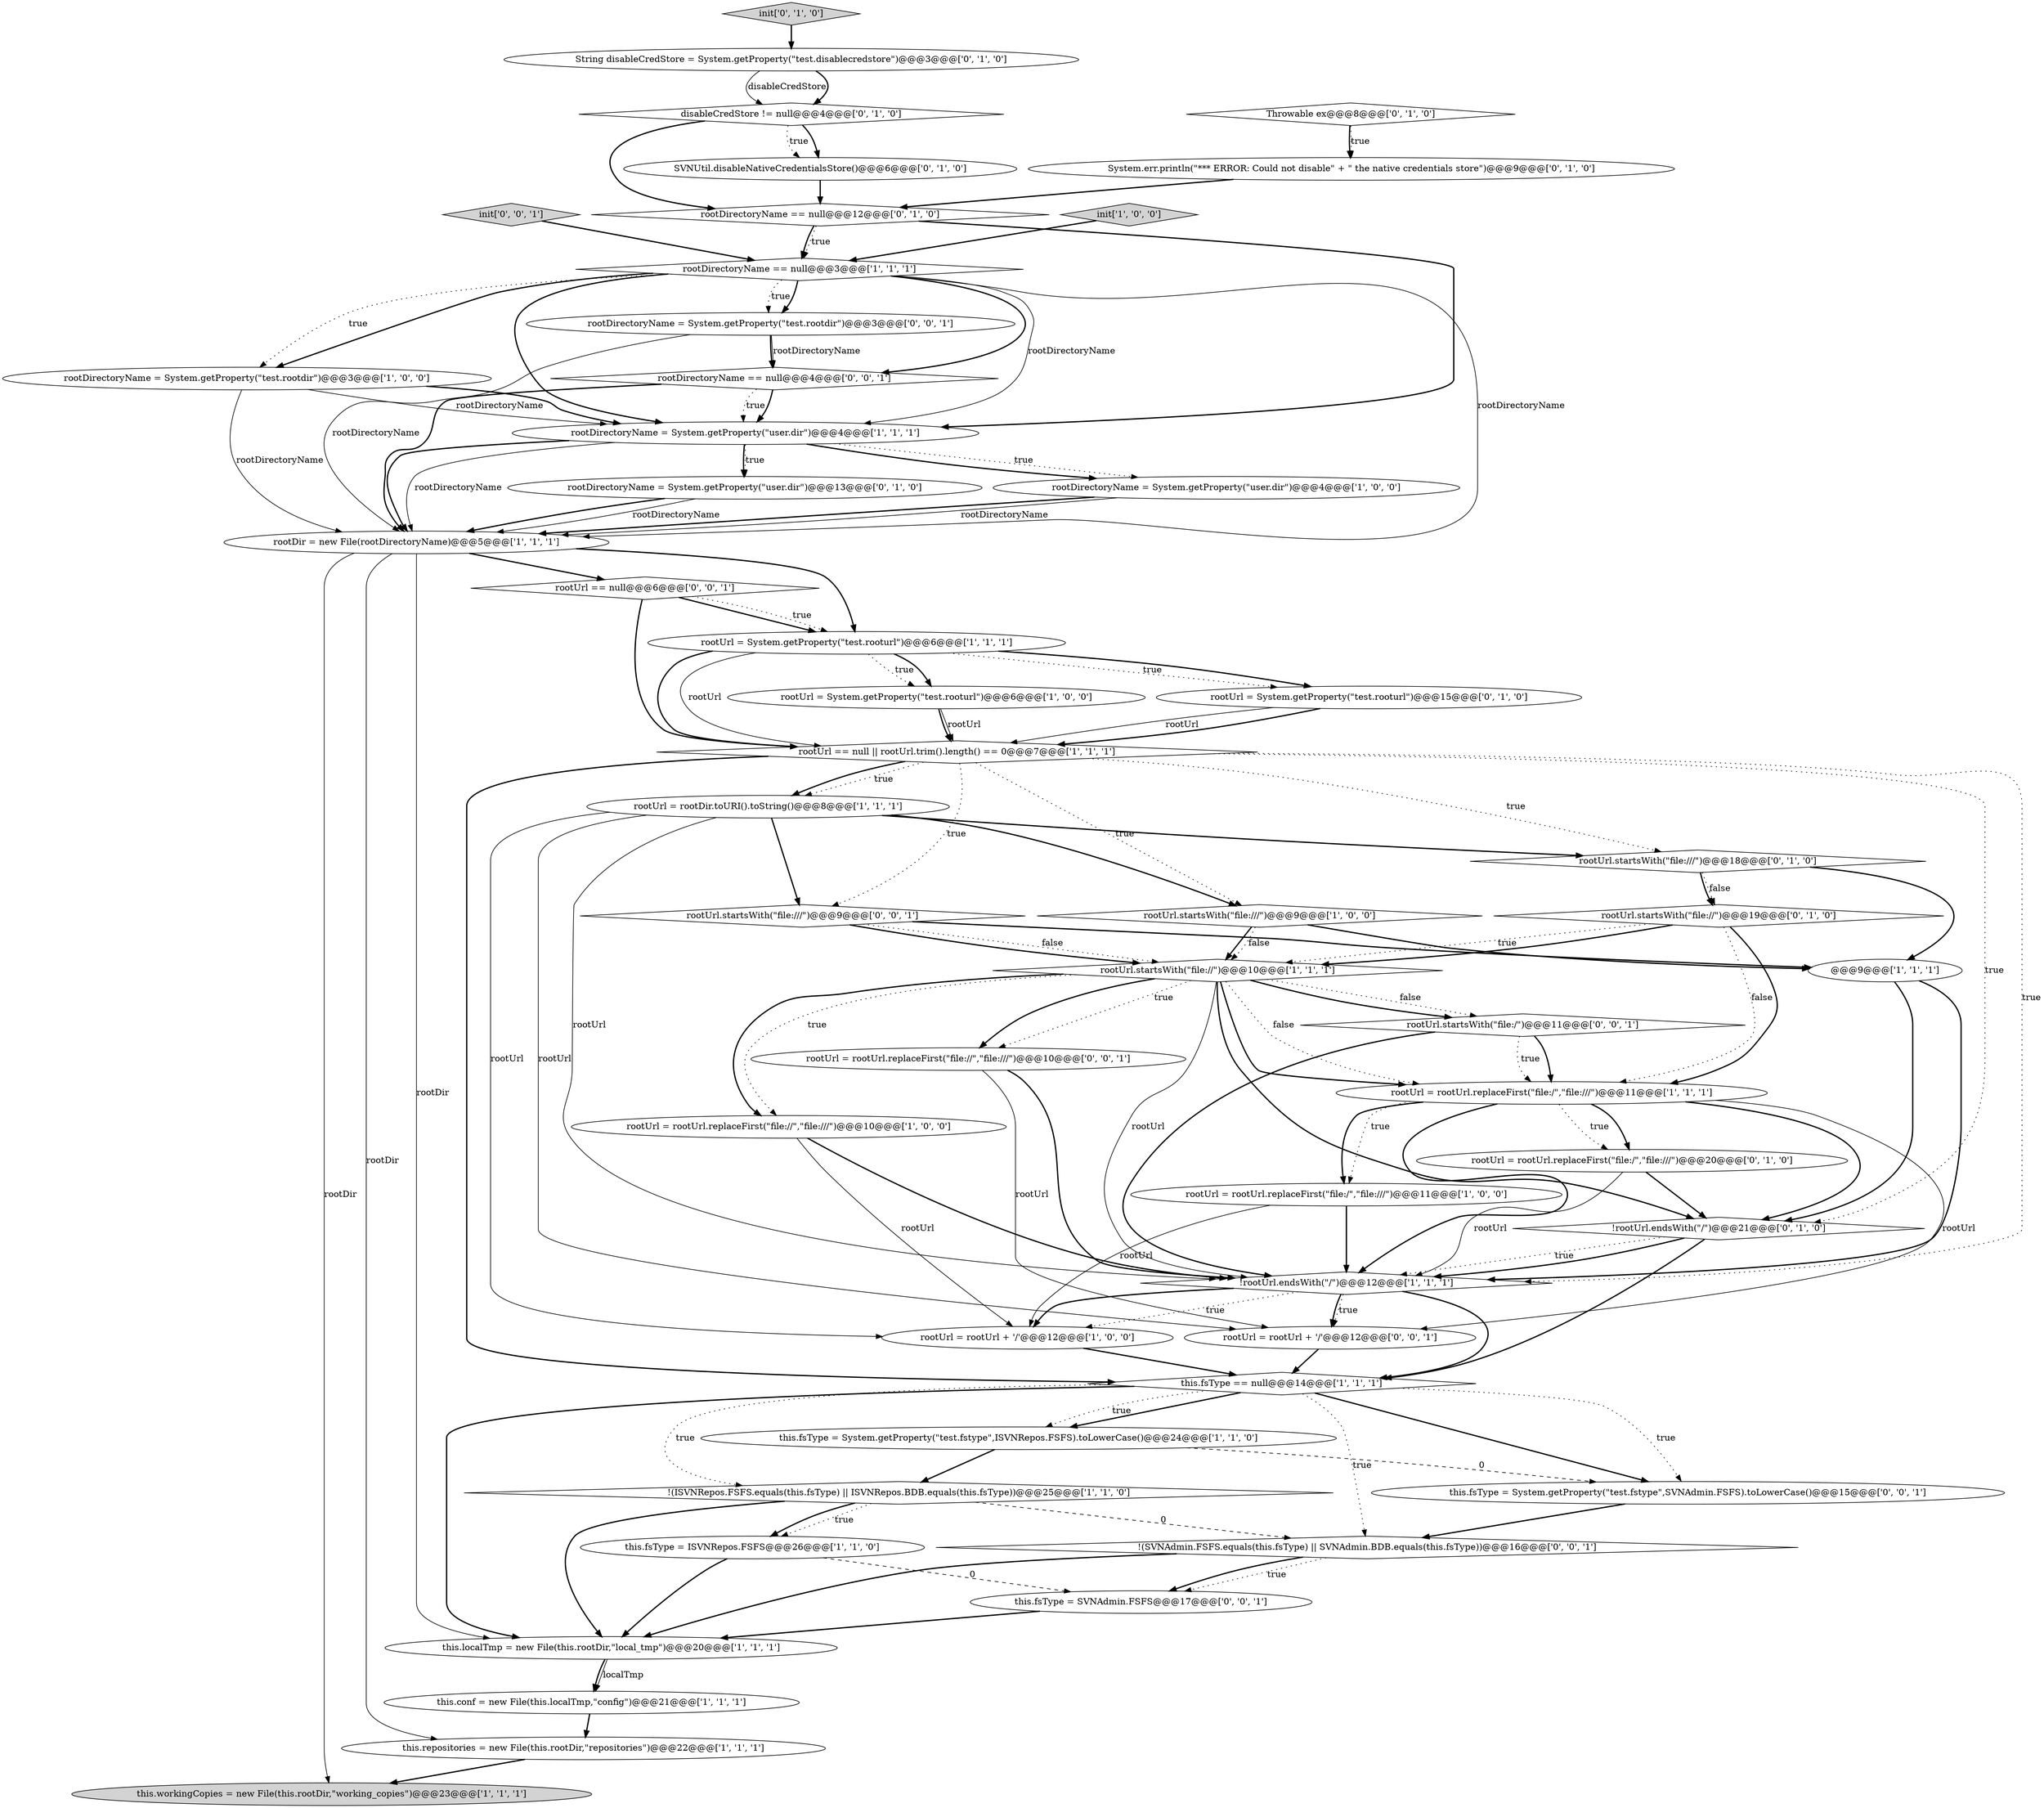 digraph {
45 [style = filled, label = "rootDirectoryName = System.getProperty(\"test.rootdir\")@@@3@@@['0', '0', '1']", fillcolor = white, shape = ellipse image = "AAA0AAABBB3BBB"];
17 [style = filled, label = "rootUrl = rootUrl.replaceFirst(\"file:/\",\"file:///\")@@@11@@@['1', '1', '1']", fillcolor = white, shape = ellipse image = "AAA0AAABBB1BBB"];
36 [style = filled, label = "SVNUtil.disableNativeCredentialsStore()@@@6@@@['0', '1', '0']", fillcolor = white, shape = ellipse image = "AAA1AAABBB2BBB"];
28 [style = filled, label = "rootUrl.startsWith(\"file:///\")@@@18@@@['0', '1', '0']", fillcolor = white, shape = diamond image = "AAA0AAABBB2BBB"];
48 [style = filled, label = "rootUrl = rootUrl + '/'@@@12@@@['0', '0', '1']", fillcolor = white, shape = ellipse image = "AAA0AAABBB3BBB"];
13 [style = filled, label = "rootDirectoryName = System.getProperty(\"user.dir\")@@@4@@@['1', '0', '0']", fillcolor = white, shape = ellipse image = "AAA0AAABBB1BBB"];
7 [style = filled, label = "this.localTmp = new File(this.rootDir,\"local_tmp\")@@@20@@@['1', '1', '1']", fillcolor = white, shape = ellipse image = "AAA0AAABBB1BBB"];
33 [style = filled, label = "!rootUrl.endsWith(\"/\")@@@21@@@['0', '1', '0']", fillcolor = white, shape = diamond image = "AAA0AAABBB2BBB"];
12 [style = filled, label = "this.fsType = System.getProperty(\"test.fstype\",ISVNRepos.FSFS).toLowerCase()@@@24@@@['1', '1', '0']", fillcolor = white, shape = ellipse image = "AAA0AAABBB1BBB"];
27 [style = filled, label = "rootUrl.startsWith(\"file://\")@@@19@@@['0', '1', '0']", fillcolor = white, shape = diamond image = "AAA0AAABBB2BBB"];
0 [style = filled, label = "rootUrl = System.getProperty(\"test.rooturl\")@@@6@@@['1', '0', '0']", fillcolor = white, shape = ellipse image = "AAA0AAABBB1BBB"];
22 [style = filled, label = "rootUrl == null || rootUrl.trim().length() == 0@@@7@@@['1', '1', '1']", fillcolor = white, shape = diamond image = "AAA0AAABBB1BBB"];
38 [style = filled, label = "disableCredStore != null@@@4@@@['0', '1', '0']", fillcolor = white, shape = diamond image = "AAA1AAABBB2BBB"];
34 [style = filled, label = "System.err.println(\"*** ERROR: Could not disable\" + \" the native credentials store\")@@@9@@@['0', '1', '0']", fillcolor = white, shape = ellipse image = "AAA1AAABBB2BBB"];
21 [style = filled, label = "rootDirectoryName == null@@@3@@@['1', '1', '1']", fillcolor = white, shape = diamond image = "AAA0AAABBB1BBB"];
24 [style = filled, label = "init['1', '0', '0']", fillcolor = lightgray, shape = diamond image = "AAA0AAABBB1BBB"];
32 [style = filled, label = "rootDirectoryName = System.getProperty(\"user.dir\")@@@13@@@['0', '1', '0']", fillcolor = white, shape = ellipse image = "AAA0AAABBB2BBB"];
18 [style = filled, label = "this.fsType = ISVNRepos.FSFS@@@26@@@['1', '1', '0']", fillcolor = white, shape = ellipse image = "AAA0AAABBB1BBB"];
49 [style = filled, label = "rootDirectoryName == null@@@4@@@['0', '0', '1']", fillcolor = white, shape = diamond image = "AAA0AAABBB3BBB"];
10 [style = filled, label = "rootUrl = rootUrl.replaceFirst(\"file:/\",\"file:///\")@@@11@@@['1', '0', '0']", fillcolor = white, shape = ellipse image = "AAA0AAABBB1BBB"];
20 [style = filled, label = "this.conf = new File(this.localTmp,\"config\")@@@21@@@['1', '1', '1']", fillcolor = white, shape = ellipse image = "AAA0AAABBB1BBB"];
8 [style = filled, label = "rootUrl.startsWith(\"file:///\")@@@9@@@['1', '0', '0']", fillcolor = white, shape = diamond image = "AAA0AAABBB1BBB"];
40 [style = filled, label = "this.fsType = SVNAdmin.FSFS@@@17@@@['0', '0', '1']", fillcolor = white, shape = ellipse image = "AAA0AAABBB3BBB"];
31 [style = filled, label = "String disableCredStore = System.getProperty(\"test.disablecredstore\")@@@3@@@['0', '1', '0']", fillcolor = white, shape = ellipse image = "AAA1AAABBB2BBB"];
43 [style = filled, label = "this.fsType = System.getProperty(\"test.fstype\",SVNAdmin.FSFS).toLowerCase()@@@15@@@['0', '0', '1']", fillcolor = white, shape = ellipse image = "AAA0AAABBB3BBB"];
42 [style = filled, label = "init['0', '0', '1']", fillcolor = lightgray, shape = diamond image = "AAA0AAABBB3BBB"];
37 [style = filled, label = "init['0', '1', '0']", fillcolor = lightgray, shape = diamond image = "AAA0AAABBB2BBB"];
5 [style = filled, label = "rootUrl = System.getProperty(\"test.rooturl\")@@@6@@@['1', '1', '1']", fillcolor = white, shape = ellipse image = "AAA0AAABBB1BBB"];
35 [style = filled, label = "Throwable ex@@@8@@@['0', '1', '0']", fillcolor = white, shape = diamond image = "AAA1AAABBB2BBB"];
46 [style = filled, label = "rootUrl == null@@@6@@@['0', '0', '1']", fillcolor = white, shape = diamond image = "AAA0AAABBB3BBB"];
6 [style = filled, label = "rootUrl = rootDir.toURI().toString()@@@8@@@['1', '1', '1']", fillcolor = white, shape = ellipse image = "AAA0AAABBB1BBB"];
2 [style = filled, label = "this.workingCopies = new File(this.rootDir,\"working_copies\")@@@23@@@['1', '1', '1']", fillcolor = lightgray, shape = ellipse image = "AAA0AAABBB1BBB"];
30 [style = filled, label = "rootUrl = rootUrl.replaceFirst(\"file:/\",\"file:///\")@@@20@@@['0', '1', '0']", fillcolor = white, shape = ellipse image = "AAA0AAABBB2BBB"];
23 [style = filled, label = "rootUrl.startsWith(\"file://\")@@@10@@@['1', '1', '1']", fillcolor = white, shape = diamond image = "AAA0AAABBB1BBB"];
29 [style = filled, label = "rootDirectoryName == null@@@12@@@['0', '1', '0']", fillcolor = white, shape = diamond image = "AAA0AAABBB2BBB"];
44 [style = filled, label = "rootUrl = rootUrl.replaceFirst(\"file://\",\"file:///\")@@@10@@@['0', '0', '1']", fillcolor = white, shape = ellipse image = "AAA0AAABBB3BBB"];
26 [style = filled, label = "rootUrl = System.getProperty(\"test.rooturl\")@@@15@@@['0', '1', '0']", fillcolor = white, shape = ellipse image = "AAA0AAABBB2BBB"];
3 [style = filled, label = "rootUrl = rootUrl.replaceFirst(\"file://\",\"file:///\")@@@10@@@['1', '0', '0']", fillcolor = white, shape = ellipse image = "AAA0AAABBB1BBB"];
47 [style = filled, label = "rootUrl.startsWith(\"file:///\")@@@9@@@['0', '0', '1']", fillcolor = white, shape = diamond image = "AAA0AAABBB3BBB"];
39 [style = filled, label = "rootUrl.startsWith(\"file:/\")@@@11@@@['0', '0', '1']", fillcolor = white, shape = diamond image = "AAA0AAABBB3BBB"];
19 [style = filled, label = "rootDir = new File(rootDirectoryName)@@@5@@@['1', '1', '1']", fillcolor = white, shape = ellipse image = "AAA0AAABBB1BBB"];
14 [style = filled, label = "@@@9@@@['1', '1', '1']", fillcolor = white, shape = ellipse image = "AAA0AAABBB1BBB"];
11 [style = filled, label = "rootUrl = rootUrl + '/'@@@12@@@['1', '0', '0']", fillcolor = white, shape = ellipse image = "AAA0AAABBB1BBB"];
1 [style = filled, label = "this.repositories = new File(this.rootDir,\"repositories\")@@@22@@@['1', '1', '1']", fillcolor = white, shape = ellipse image = "AAA0AAABBB1BBB"];
15 [style = filled, label = "!rootUrl.endsWith(\"/\")@@@12@@@['1', '1', '1']", fillcolor = white, shape = diamond image = "AAA0AAABBB1BBB"];
25 [style = filled, label = "rootDirectoryName = System.getProperty(\"user.dir\")@@@4@@@['1', '1', '1']", fillcolor = white, shape = ellipse image = "AAA0AAABBB1BBB"];
41 [style = filled, label = "!(SVNAdmin.FSFS.equals(this.fsType) || SVNAdmin.BDB.equals(this.fsType))@@@16@@@['0', '0', '1']", fillcolor = white, shape = diamond image = "AAA0AAABBB3BBB"];
9 [style = filled, label = "this.fsType == null@@@14@@@['1', '1', '1']", fillcolor = white, shape = diamond image = "AAA0AAABBB1BBB"];
16 [style = filled, label = "rootDirectoryName = System.getProperty(\"test.rootdir\")@@@3@@@['1', '0', '0']", fillcolor = white, shape = ellipse image = "AAA0AAABBB1BBB"];
4 [style = filled, label = "!(ISVNRepos.FSFS.equals(this.fsType) || ISVNRepos.BDB.equals(this.fsType))@@@25@@@['1', '1', '0']", fillcolor = white, shape = diamond image = "AAA0AAABBB1BBB"];
24->21 [style = bold, label=""];
8->14 [style = bold, label=""];
39->17 [style = bold, label=""];
38->36 [style = bold, label=""];
23->44 [style = dotted, label="true"];
49->25 [style = dotted, label="true"];
10->11 [style = solid, label="rootUrl"];
25->19 [style = bold, label=""];
27->17 [style = dotted, label="false"];
6->8 [style = bold, label=""];
42->21 [style = bold, label=""];
45->19 [style = solid, label="rootDirectoryName"];
20->1 [style = bold, label=""];
25->19 [style = solid, label="rootDirectoryName"];
43->41 [style = bold, label=""];
0->22 [style = solid, label="rootUrl"];
21->25 [style = bold, label=""];
48->9 [style = bold, label=""];
25->13 [style = dotted, label="true"];
19->2 [style = solid, label="rootDir"];
25->13 [style = bold, label=""];
41->40 [style = dotted, label="true"];
22->6 [style = dotted, label="true"];
15->48 [style = dotted, label="true"];
33->9 [style = bold, label=""];
27->23 [style = dotted, label="true"];
10->15 [style = bold, label=""];
34->29 [style = bold, label=""];
19->46 [style = bold, label=""];
35->34 [style = bold, label=""];
6->11 [style = solid, label="rootUrl"];
1->2 [style = bold, label=""];
22->33 [style = dotted, label="true"];
46->5 [style = bold, label=""];
23->3 [style = dotted, label="true"];
9->12 [style = bold, label=""];
22->15 [style = dotted, label="true"];
29->21 [style = bold, label=""];
5->0 [style = dotted, label="true"];
26->22 [style = bold, label=""];
41->40 [style = bold, label=""];
33->15 [style = dotted, label="true"];
22->28 [style = dotted, label="true"];
15->9 [style = bold, label=""];
37->31 [style = bold, label=""];
17->48 [style = solid, label="rootUrl"];
19->5 [style = bold, label=""];
16->25 [style = bold, label=""];
0->22 [style = bold, label=""];
46->22 [style = bold, label=""];
8->23 [style = bold, label=""];
23->33 [style = bold, label=""];
22->47 [style = dotted, label="true"];
25->32 [style = dotted, label="true"];
7->20 [style = bold, label=""];
22->9 [style = bold, label=""];
21->45 [style = dotted, label="true"];
28->27 [style = bold, label=""];
17->15 [style = bold, label=""];
5->26 [style = dotted, label="true"];
23->39 [style = dotted, label="false"];
27->17 [style = bold, label=""];
40->7 [style = bold, label=""];
47->23 [style = bold, label=""];
35->34 [style = dotted, label="true"];
5->22 [style = bold, label=""];
39->15 [style = bold, label=""];
17->30 [style = dotted, label="true"];
44->15 [style = bold, label=""];
28->27 [style = dotted, label="false"];
19->1 [style = solid, label="rootDir"];
28->14 [style = bold, label=""];
23->15 [style = solid, label="rootUrl"];
21->45 [style = bold, label=""];
39->17 [style = dotted, label="true"];
16->19 [style = solid, label="rootDirectoryName"];
17->33 [style = bold, label=""];
31->38 [style = solid, label="disableCredStore"];
46->5 [style = dotted, label="true"];
4->7 [style = bold, label=""];
3->11 [style = solid, label="rootUrl"];
13->19 [style = bold, label=""];
6->28 [style = bold, label=""];
47->23 [style = dotted, label="false"];
22->6 [style = bold, label=""];
21->16 [style = bold, label=""];
12->4 [style = bold, label=""];
17->10 [style = bold, label=""];
4->18 [style = dotted, label="true"];
29->25 [style = bold, label=""];
38->36 [style = dotted, label="true"];
30->33 [style = bold, label=""];
49->19 [style = bold, label=""];
15->48 [style = bold, label=""];
45->49 [style = solid, label="rootDirectoryName"];
32->19 [style = solid, label="rootDirectoryName"];
17->10 [style = dotted, label="true"];
15->11 [style = bold, label=""];
33->15 [style = bold, label=""];
21->19 [style = solid, label="rootDirectoryName"];
9->4 [style = dotted, label="true"];
6->15 [style = solid, label="rootUrl"];
9->41 [style = dotted, label="true"];
12->43 [style = dashed, label="0"];
16->25 [style = solid, label="rootDirectoryName"];
6->48 [style = solid, label="rootUrl"];
30->15 [style = solid, label="rootUrl"];
21->16 [style = dotted, label="true"];
21->49 [style = bold, label=""];
23->44 [style = bold, label=""];
23->17 [style = bold, label=""];
17->30 [style = bold, label=""];
29->21 [style = dotted, label="true"];
14->15 [style = bold, label=""];
7->20 [style = solid, label="localTmp"];
31->38 [style = bold, label=""];
4->18 [style = bold, label=""];
18->7 [style = bold, label=""];
23->3 [style = bold, label=""];
25->32 [style = bold, label=""];
49->25 [style = bold, label=""];
23->17 [style = dotted, label="false"];
13->19 [style = solid, label="rootDirectoryName"];
36->29 [style = bold, label=""];
18->40 [style = dashed, label="0"];
26->22 [style = solid, label="rootUrl"];
21->25 [style = solid, label="rootDirectoryName"];
38->29 [style = bold, label=""];
27->23 [style = bold, label=""];
22->8 [style = dotted, label="true"];
6->47 [style = bold, label=""];
15->11 [style = dotted, label="true"];
11->9 [style = bold, label=""];
23->39 [style = bold, label=""];
9->43 [style = dotted, label="true"];
5->26 [style = bold, label=""];
45->49 [style = bold, label=""];
4->41 [style = dashed, label="0"];
8->23 [style = dotted, label="false"];
5->0 [style = bold, label=""];
41->7 [style = bold, label=""];
9->43 [style = bold, label=""];
5->22 [style = solid, label="rootUrl"];
14->33 [style = bold, label=""];
3->15 [style = bold, label=""];
19->7 [style = solid, label="rootDir"];
9->12 [style = dotted, label="true"];
47->14 [style = bold, label=""];
44->48 [style = solid, label="rootUrl"];
32->19 [style = bold, label=""];
9->7 [style = bold, label=""];
}
